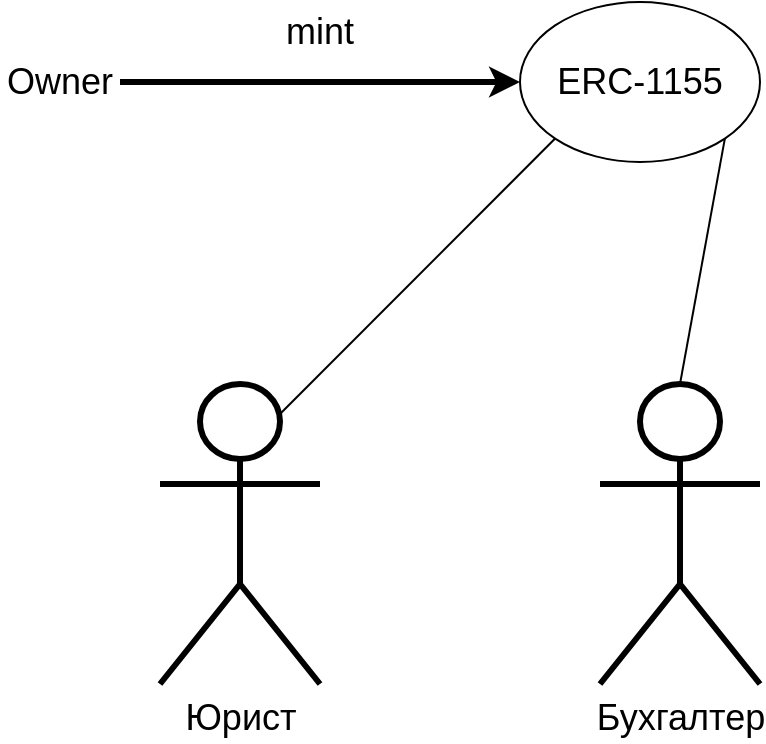 <mxfile version="21.0.8" type="device"><diagram name="Страница 1" id="qNY20xLg4P-G_yqzrWd2"><mxGraphModel dx="1272" dy="821" grid="1" gridSize="10" guides="1" tooltips="1" connect="1" arrows="1" fold="1" page="1" pageScale="1" pageWidth="827" pageHeight="1169" math="0" shadow="0"><root><mxCell id="0"/><mxCell id="1" parent="0"/><mxCell id="W6igwN3G0V2RurCFGLxV-1" value="&lt;font style=&quot;font-size: 18px;&quot;&gt;ERC-1155&lt;/font&gt;" style="ellipse;whiteSpace=wrap;html=1;" vertex="1" parent="1"><mxGeometry x="340" y="40" width="120" height="80" as="geometry"/></mxCell><mxCell id="W6igwN3G0V2RurCFGLxV-2" value="&lt;font style=&quot;font-size: 18px;&quot;&gt;Owner&lt;/font&gt;" style="text;html=1;strokeColor=none;fillColor=none;align=center;verticalAlign=middle;whiteSpace=wrap;rounded=0;" vertex="1" parent="1"><mxGeometry x="80" y="65" width="60" height="30" as="geometry"/></mxCell><mxCell id="W6igwN3G0V2RurCFGLxV-3" value="" style="endArrow=classic;html=1;rounded=0;strokeWidth=3;exitX=1;exitY=0.5;exitDx=0;exitDy=0;entryX=0;entryY=0.5;entryDx=0;entryDy=0;" edge="1" parent="1" source="W6igwN3G0V2RurCFGLxV-2" target="W6igwN3G0V2RurCFGLxV-1"><mxGeometry width="50" height="50" relative="1" as="geometry"><mxPoint x="160" y="80" as="sourcePoint"/><mxPoint x="320" y="80" as="targetPoint"/></mxGeometry></mxCell><mxCell id="W6igwN3G0V2RurCFGLxV-4" value="&lt;font style=&quot;font-size: 18px;&quot;&gt;mint&lt;/font&gt;" style="text;html=1;strokeColor=none;fillColor=none;align=center;verticalAlign=middle;whiteSpace=wrap;rounded=0;" vertex="1" parent="1"><mxGeometry x="210" y="40" width="60" height="30" as="geometry"/></mxCell><mxCell id="W6igwN3G0V2RurCFGLxV-5" value="Юрист" style="shape=umlActor;verticalLabelPosition=bottom;verticalAlign=top;html=1;outlineConnect=0;strokeWidth=3;fontSize=18;" vertex="1" parent="1"><mxGeometry x="160" y="231" width="80" height="150" as="geometry"/></mxCell><mxCell id="W6igwN3G0V2RurCFGLxV-8" value="Бухгалтер" style="shape=umlActor;verticalLabelPosition=bottom;verticalAlign=top;html=1;outlineConnect=0;strokeWidth=3;fontSize=18;" vertex="1" parent="1"><mxGeometry x="380" y="231" width="80" height="150" as="geometry"/></mxCell><mxCell id="W6igwN3G0V2RurCFGLxV-9" value="" style="endArrow=none;html=1;rounded=0;entryX=0;entryY=1;entryDx=0;entryDy=0;exitX=0.75;exitY=0.1;exitDx=0;exitDy=0;exitPerimeter=0;" edge="1" parent="1" source="W6igwN3G0V2RurCFGLxV-5" target="W6igwN3G0V2RurCFGLxV-1"><mxGeometry width="50" height="50" relative="1" as="geometry"><mxPoint x="230" y="230" as="sourcePoint"/><mxPoint x="330" y="140" as="targetPoint"/></mxGeometry></mxCell><mxCell id="W6igwN3G0V2RurCFGLxV-10" value="" style="endArrow=none;html=1;rounded=0;exitX=1;exitY=1;exitDx=0;exitDy=0;entryX=0.5;entryY=0;entryDx=0;entryDy=0;entryPerimeter=0;" edge="1" parent="1" source="W6igwN3G0V2RurCFGLxV-1" target="W6igwN3G0V2RurCFGLxV-8"><mxGeometry width="50" height="50" relative="1" as="geometry"><mxPoint x="470" y="180" as="sourcePoint"/><mxPoint x="520" y="130" as="targetPoint"/></mxGeometry></mxCell></root></mxGraphModel></diagram></mxfile>